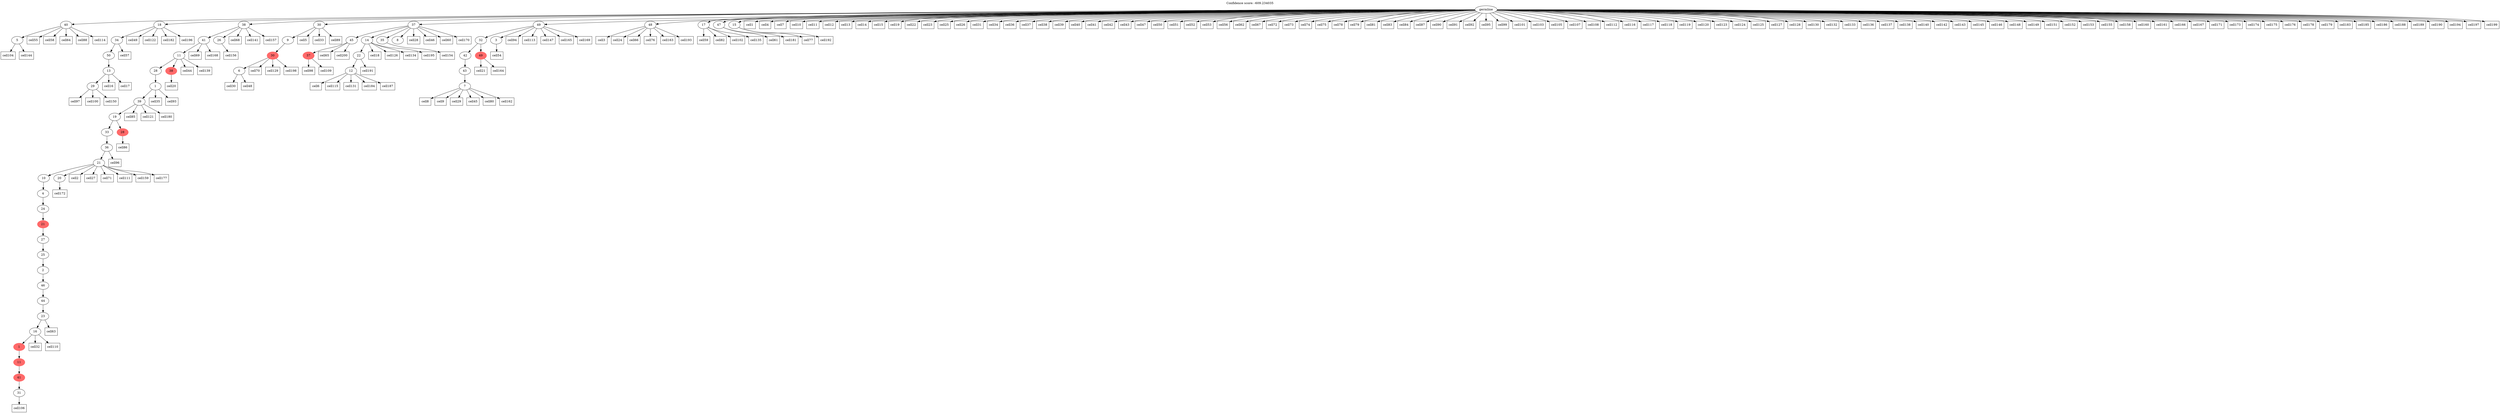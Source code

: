 digraph g {
	"56" -> "57";
	"57" [label="5"];
	"54" -> "55";
	"55" [label="29"];
	"53" -> "54";
	"54" [label="13"];
	"52" -> "53";
	"53" [label="50"];
	"51" -> "52";
	"52" [label="34"];
	"45" -> "46";
	"46" [label="31"];
	"44" -> "45";
	"45" [color=indianred1, style=filled, label="41"];
	"43" -> "44";
	"44" [color=indianred1, style=filled, label="11"];
	"42" -> "43";
	"43" [color=indianred1, style=filled, label="1"];
	"41" -> "42";
	"42" [label="16"];
	"40" -> "41";
	"41" [label="23"];
	"39" -> "40";
	"40" [label="44"];
	"38" -> "39";
	"39" [label="46"];
	"37" -> "38";
	"38" [label="2"];
	"36" -> "37";
	"37" [label="25"];
	"35" -> "36";
	"36" [label="27"];
	"34" -> "35";
	"35" [color=indianred1, style=filled, label="21"];
	"33" -> "34";
	"34" [label="24"];
	"32" -> "33";
	"33" [label="4"];
	"31" -> "32";
	"32" [label="10"];
	"31" -> "47";
	"47" [label="20"];
	"30" -> "31";
	"31" [label="21"];
	"29" -> "30";
	"30" [label="36"];
	"28" -> "29";
	"29" [label="33"];
	"28" -> "48";
	"48" [color=indianred1, style=filled, label="28"];
	"27" -> "28";
	"28" [label="19"];
	"26" -> "27";
	"27" [label="39"];
	"25" -> "26";
	"26" [label="1"];
	"24" -> "25";
	"25" [label="28"];
	"24" -> "49";
	"49" [color=indianred1, style=filled, label="38"];
	"23" -> "24";
	"24" [label="11"];
	"22" -> "23";
	"23" [label="41"];
	"22" -> "50";
	"50" [label="26"];
	"20" -> "21";
	"21" [label="6"];
	"19" -> "20";
	"20" [color=indianred1, style=filled, label="30"];
	"18" -> "19";
	"19" [label="9"];
	"13" -> "14";
	"14" [color=indianred1, style=filled, label="37"];
	"11" -> "12";
	"12" [label="12"];
	"10" -> "11";
	"11" [label="22"];
	"9" -> "10";
	"10" [label="14"];
	"9" -> "13";
	"13" [label="45"];
	"9" -> "15";
	"15" [label="35"];
	"9" -> "16";
	"16" [label="8"];
	"5" -> "6";
	"6" [label="7"];
	"4" -> "5";
	"5" [label="43"];
	"3" -> "4";
	"4" [label="42"];
	"3" -> "7";
	"7" [color=indianred1, style=filled, label="49"];
	"2" -> "3";
	"3" [label="32"];
	"2" -> "8";
	"8" [label="3"];
	"0" -> "1";
	"1" [label="48"];
	"0" -> "2";
	"2" [label="49"];
	"0" -> "9";
	"9" [label="37"];
	"0" -> "17";
	"17" [label="17"];
	"0" -> "18";
	"18" [label="30"];
	"0" -> "22";
	"22" [label="38"];
	"0" -> "51";
	"51" [label="18"];
	"0" -> "56";
	"56" [label="40"];
	"0" -> "58";
	"58" [label="47"];
	"0" -> "59";
	"59" [label="15"];
	"0" [label="germline"];
	"0" -> "cell1";
	"cell1" [shape=box];
	"31" -> "cell2";
	"cell2" [shape=box];
	"1" -> "cell3";
	"cell3" [shape=box];
	"0" -> "cell4";
	"cell4" [shape=box];
	"18" -> "cell5";
	"cell5" [shape=box];
	"12" -> "cell6";
	"cell6" [shape=box];
	"0" -> "cell7";
	"cell7" [shape=box];
	"6" -> "cell8";
	"cell8" [shape=box];
	"6" -> "cell9";
	"cell9" [shape=box];
	"0" -> "cell10";
	"cell10" [shape=box];
	"0" -> "cell11";
	"cell11" [shape=box];
	"0" -> "cell12";
	"cell12" [shape=box];
	"0" -> "cell13";
	"cell13" [shape=box];
	"0" -> "cell14";
	"cell14" [shape=box];
	"0" -> "cell15";
	"cell15" [shape=box];
	"54" -> "cell16";
	"cell16" [shape=box];
	"54" -> "cell17";
	"cell17" [shape=box];
	"10" -> "cell18";
	"cell18" [shape=box];
	"0" -> "cell19";
	"cell19" [shape=box];
	"49" -> "cell20";
	"cell20" [shape=box];
	"7" -> "cell21";
	"cell21" [shape=box];
	"0" -> "cell22";
	"cell22" [shape=box];
	"0" -> "cell23";
	"cell23" [shape=box];
	"1" -> "cell24";
	"cell24" [shape=box];
	"0" -> "cell25";
	"cell25" [shape=box];
	"0" -> "cell26";
	"cell26" [shape=box];
	"31" -> "cell27";
	"cell27" [shape=box];
	"9" -> "cell28";
	"cell28" [shape=box];
	"6" -> "cell29";
	"cell29" [shape=box];
	"21" -> "cell30";
	"cell30" [shape=box];
	"0" -> "cell31";
	"cell31" [shape=box];
	"42" -> "cell32";
	"cell32" [shape=box];
	"18" -> "cell33";
	"cell33" [shape=box];
	"0" -> "cell34";
	"cell34" [shape=box];
	"26" -> "cell35";
	"cell35" [shape=box];
	"0" -> "cell36";
	"cell36" [shape=box];
	"0" -> "cell37";
	"cell37" [shape=box];
	"0" -> "cell38";
	"cell38" [shape=box];
	"0" -> "cell39";
	"cell39" [shape=box];
	"0" -> "cell40";
	"cell40" [shape=box];
	"0" -> "cell41";
	"cell41" [shape=box];
	"0" -> "cell42";
	"cell42" [shape=box];
	"0" -> "cell43";
	"cell43" [shape=box];
	"24" -> "cell44";
	"cell44" [shape=box];
	"6" -> "cell45";
	"cell45" [shape=box];
	"9" -> "cell46";
	"cell46" [shape=box];
	"0" -> "cell47";
	"cell47" [shape=box];
	"21" -> "cell48";
	"cell48" [shape=box];
	"51" -> "cell49";
	"cell49" [shape=box];
	"0" -> "cell50";
	"cell50" [shape=box];
	"0" -> "cell51";
	"cell51" [shape=box];
	"0" -> "cell52";
	"cell52" [shape=box];
	"0" -> "cell53";
	"cell53" [shape=box];
	"8" -> "cell54";
	"cell54" [shape=box];
	"56" -> "cell55";
	"cell55" [shape=box];
	"0" -> "cell56";
	"cell56" [shape=box];
	"52" -> "cell57";
	"cell57" [shape=box];
	"56" -> "cell58";
	"cell58" [shape=box];
	"17" -> "cell59";
	"cell59" [shape=box];
	"9" -> "cell60";
	"cell60" [shape=box];
	"58" -> "cell61";
	"cell61" [shape=box];
	"0" -> "cell62";
	"cell62" [shape=box];
	"41" -> "cell63";
	"cell63" [shape=box];
	"56" -> "cell64";
	"cell64" [shape=box];
	"13" -> "cell65";
	"cell65" [shape=box];
	"1" -> "cell66";
	"cell66" [shape=box];
	"0" -> "cell67";
	"cell67" [shape=box];
	"22" -> "cell68";
	"cell68" [shape=box];
	"23" -> "cell69";
	"cell69" [shape=box];
	"20" -> "cell70";
	"cell70" [shape=box];
	"31" -> "cell71";
	"cell71" [shape=box];
	"0" -> "cell72";
	"cell72" [shape=box];
	"0" -> "cell73";
	"cell73" [shape=box];
	"0" -> "cell74";
	"cell74" [shape=box];
	"0" -> "cell75";
	"cell75" [shape=box];
	"1" -> "cell76";
	"cell76" [shape=box];
	"59" -> "cell77";
	"cell77" [shape=box];
	"0" -> "cell78";
	"cell78" [shape=box];
	"0" -> "cell79";
	"cell79" [shape=box];
	"6" -> "cell80";
	"cell80" [shape=box];
	"0" -> "cell81";
	"cell81" [shape=box];
	"17" -> "cell82";
	"cell82" [shape=box];
	"0" -> "cell83";
	"cell83" [shape=box];
	"0" -> "cell84";
	"cell84" [shape=box];
	"27" -> "cell85";
	"cell85" [shape=box];
	"48" -> "cell86";
	"cell86" [shape=box];
	"0" -> "cell87";
	"cell87" [shape=box];
	"56" -> "cell88";
	"cell88" [shape=box];
	"18" -> "cell89";
	"cell89" [shape=box];
	"0" -> "cell90";
	"cell90" [shape=box];
	"0" -> "cell91";
	"cell91" [shape=box];
	"0" -> "cell92";
	"cell92" [shape=box];
	"26" -> "cell93";
	"cell93" [shape=box];
	"2" -> "cell94";
	"cell94" [shape=box];
	"0" -> "cell95";
	"cell95" [shape=box];
	"30" -> "cell96";
	"cell96" [shape=box];
	"55" -> "cell97";
	"cell97" [shape=box];
	"14" -> "cell98";
	"cell98" [shape=box];
	"0" -> "cell99";
	"cell99" [shape=box];
	"55" -> "cell100";
	"cell100" [shape=box];
	"0" -> "cell101";
	"cell101" [shape=box];
	"17" -> "cell102";
	"cell102" [shape=box];
	"0" -> "cell103";
	"cell103" [shape=box];
	"57" -> "cell104";
	"cell104" [shape=box];
	"0" -> "cell105";
	"cell105" [shape=box];
	"46" -> "cell106";
	"cell106" [shape=box];
	"0" -> "cell107";
	"cell107" [shape=box];
	"0" -> "cell108";
	"cell108" [shape=box];
	"14" -> "cell109";
	"cell109" [shape=box];
	"42" -> "cell110";
	"cell110" [shape=box];
	"31" -> "cell111";
	"cell111" [shape=box];
	"0" -> "cell112";
	"cell112" [shape=box];
	"2" -> "cell113";
	"cell113" [shape=box];
	"56" -> "cell114";
	"cell114" [shape=box];
	"12" -> "cell115";
	"cell115" [shape=box];
	"0" -> "cell116";
	"cell116" [shape=box];
	"0" -> "cell117";
	"cell117" [shape=box];
	"0" -> "cell118";
	"cell118" [shape=box];
	"0" -> "cell119";
	"cell119" [shape=box];
	"0" -> "cell120";
	"cell120" [shape=box];
	"27" -> "cell121";
	"cell121" [shape=box];
	"51" -> "cell122";
	"cell122" [shape=box];
	"0" -> "cell123";
	"cell123" [shape=box];
	"0" -> "cell124";
	"cell124" [shape=box];
	"0" -> "cell125";
	"cell125" [shape=box];
	"10" -> "cell126";
	"cell126" [shape=box];
	"0" -> "cell127";
	"cell127" [shape=box];
	"0" -> "cell128";
	"cell128" [shape=box];
	"20" -> "cell129";
	"cell129" [shape=box];
	"0" -> "cell130";
	"cell130" [shape=box];
	"12" -> "cell131";
	"cell131" [shape=box];
	"0" -> "cell132";
	"cell132" [shape=box];
	"0" -> "cell133";
	"cell133" [shape=box];
	"10" -> "cell134";
	"cell134" [shape=box];
	"17" -> "cell135";
	"cell135" [shape=box];
	"0" -> "cell136";
	"cell136" [shape=box];
	"0" -> "cell137";
	"cell137" [shape=box];
	"0" -> "cell138";
	"cell138" [shape=box];
	"24" -> "cell139";
	"cell139" [shape=box];
	"0" -> "cell140";
	"cell140" [shape=box];
	"22" -> "cell141";
	"cell141" [shape=box];
	"0" -> "cell142";
	"cell142" [shape=box];
	"0" -> "cell143";
	"cell143" [shape=box];
	"57" -> "cell144";
	"cell144" [shape=box];
	"0" -> "cell145";
	"cell145" [shape=box];
	"0" -> "cell146";
	"cell146" [shape=box];
	"2" -> "cell147";
	"cell147" [shape=box];
	"0" -> "cell148";
	"cell148" [shape=box];
	"0" -> "cell149";
	"cell149" [shape=box];
	"55" -> "cell150";
	"cell150" [shape=box];
	"0" -> "cell151";
	"cell151" [shape=box];
	"0" -> "cell152";
	"cell152" [shape=box];
	"0" -> "cell153";
	"cell153" [shape=box];
	"15" -> "cell154";
	"cell154" [shape=box];
	"0" -> "cell155";
	"cell155" [shape=box];
	"50" -> "cell156";
	"cell156" [shape=box];
	"22" -> "cell157";
	"cell157" [shape=box];
	"0" -> "cell158";
	"cell158" [shape=box];
	"31" -> "cell159";
	"cell159" [shape=box];
	"0" -> "cell160";
	"cell160" [shape=box];
	"0" -> "cell161";
	"cell161" [shape=box];
	"6" -> "cell162";
	"cell162" [shape=box];
	"1" -> "cell163";
	"cell163" [shape=box];
	"7" -> "cell164";
	"cell164" [shape=box];
	"2" -> "cell165";
	"cell165" [shape=box];
	"0" -> "cell166";
	"cell166" [shape=box];
	"0" -> "cell167";
	"cell167" [shape=box];
	"23" -> "cell168";
	"cell168" [shape=box];
	"2" -> "cell169";
	"cell169" [shape=box];
	"9" -> "cell170";
	"cell170" [shape=box];
	"0" -> "cell171";
	"cell171" [shape=box];
	"47" -> "cell172";
	"cell172" [shape=box];
	"0" -> "cell173";
	"cell173" [shape=box];
	"0" -> "cell174";
	"cell174" [shape=box];
	"0" -> "cell175";
	"cell175" [shape=box];
	"0" -> "cell176";
	"cell176" [shape=box];
	"31" -> "cell177";
	"cell177" [shape=box];
	"0" -> "cell178";
	"cell178" [shape=box];
	"0" -> "cell179";
	"cell179" [shape=box];
	"27" -> "cell180";
	"cell180" [shape=box];
	"58" -> "cell181";
	"cell181" [shape=box];
	"51" -> "cell182";
	"cell182" [shape=box];
	"0" -> "cell183";
	"cell183" [shape=box];
	"12" -> "cell184";
	"cell184" [shape=box];
	"0" -> "cell185";
	"cell185" [shape=box];
	"0" -> "cell186";
	"cell186" [shape=box];
	"12" -> "cell187";
	"cell187" [shape=box];
	"0" -> "cell188";
	"cell188" [shape=box];
	"0" -> "cell189";
	"cell189" [shape=box];
	"0" -> "cell190";
	"cell190" [shape=box];
	"11" -> "cell191";
	"cell191" [shape=box];
	"59" -> "cell192";
	"cell192" [shape=box];
	"1" -> "cell193";
	"cell193" [shape=box];
	"0" -> "cell194";
	"cell194" [shape=box];
	"10" -> "cell195";
	"cell195" [shape=box];
	"51" -> "cell196";
	"cell196" [shape=box];
	"0" -> "cell197";
	"cell197" [shape=box];
	"20" -> "cell198";
	"cell198" [shape=box];
	"0" -> "cell199";
	"cell199" [shape=box];
	"13" -> "cell200";
	"cell200" [shape=box];
	labelloc="t";
	label="Confidence score: -609.234035";
}
